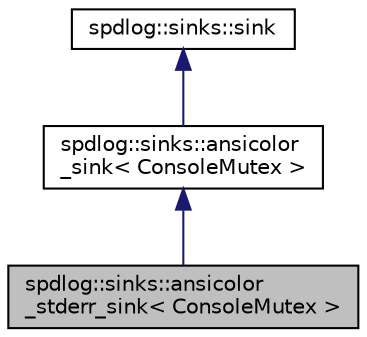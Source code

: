 digraph "spdlog::sinks::ansicolor_stderr_sink&lt; ConsoleMutex &gt;"
{
  edge [fontname="Helvetica",fontsize="10",labelfontname="Helvetica",labelfontsize="10"];
  node [fontname="Helvetica",fontsize="10",shape=record];
  Node0 [label="spdlog::sinks::ansicolor\l_stderr_sink\< ConsoleMutex \>",height=0.2,width=0.4,color="black", fillcolor="grey75", style="filled", fontcolor="black"];
  Node1 -> Node0 [dir="back",color="midnightblue",fontsize="10",style="solid"];
  Node1 [label="spdlog::sinks::ansicolor\l_sink\< ConsoleMutex \>",height=0.2,width=0.4,color="black", fillcolor="white", style="filled",URL="$classspdlog_1_1sinks_1_1ansicolor__sink.html"];
  Node2 -> Node1 [dir="back",color="midnightblue",fontsize="10",style="solid"];
  Node2 [label="spdlog::sinks::sink",height=0.2,width=0.4,color="black", fillcolor="white", style="filled",URL="$classspdlog_1_1sinks_1_1sink.html"];
}
